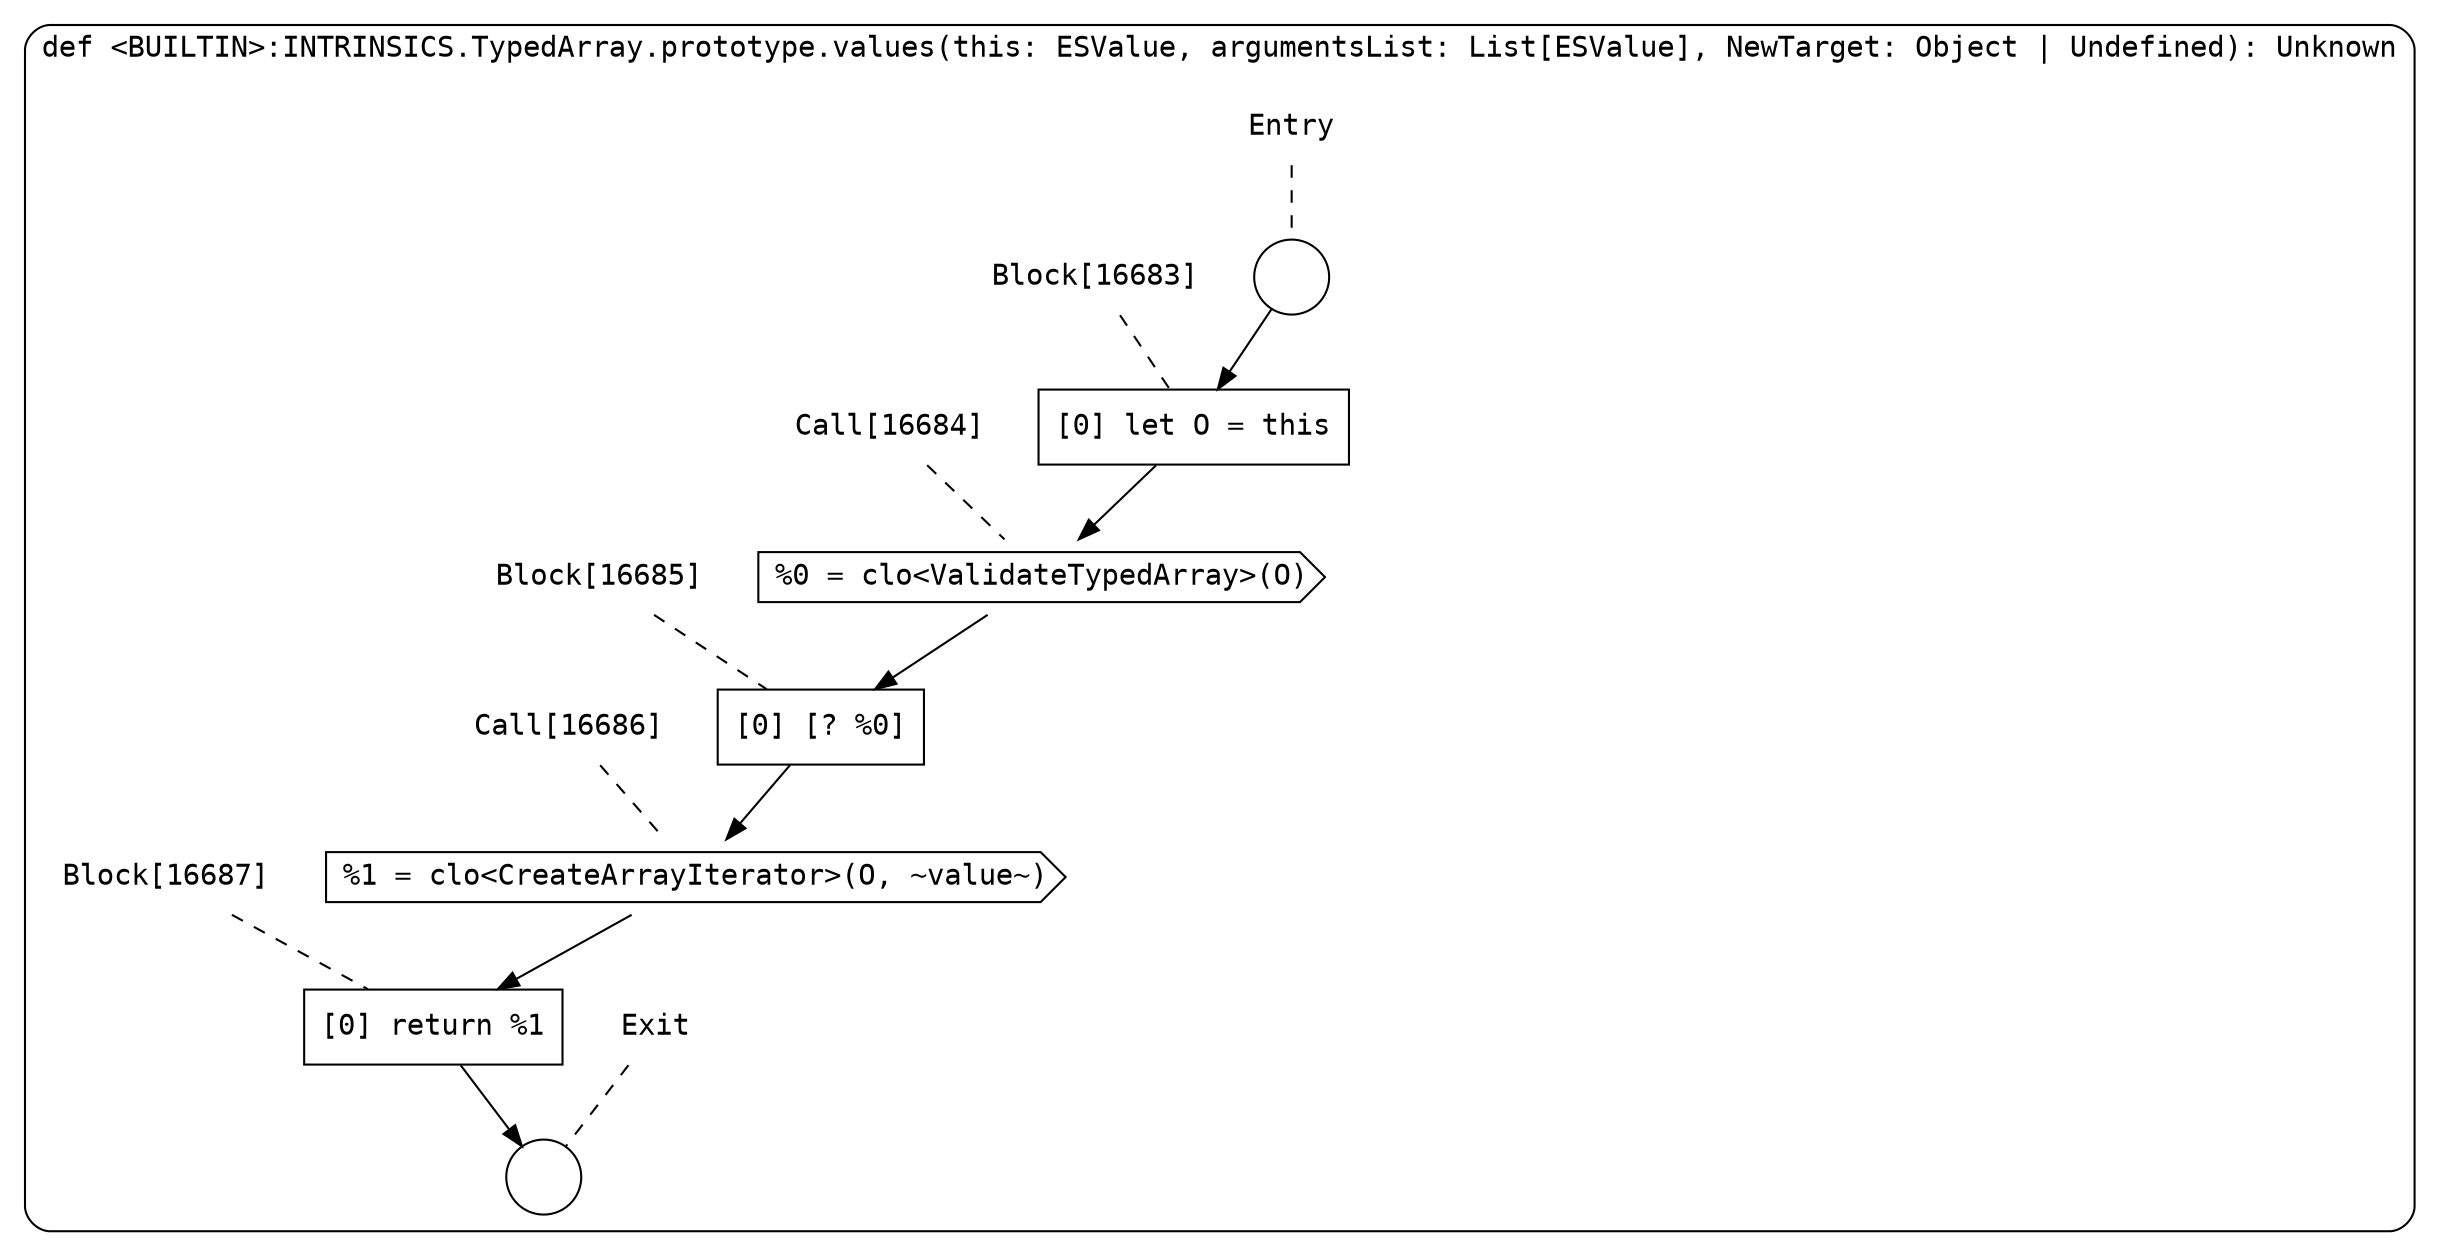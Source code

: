 digraph {
  graph [fontname = "Consolas"]
  node [fontname = "Consolas"]
  edge [fontname = "Consolas"]
  subgraph cluster2418 {
    label = "def <BUILTIN>:INTRINSICS.TypedArray.prototype.values(this: ESValue, argumentsList: List[ESValue], NewTarget: Object | Undefined): Unknown"
    style = rounded
    cluster2418_entry_name [shape=none, label=<<font color="black">Entry</font>>]
    cluster2418_entry_name -> cluster2418_entry [arrowhead=none, color="black", style=dashed]
    cluster2418_entry [shape=circle label=" " color="black" fillcolor="white" style=filled]
    cluster2418_entry -> node16683 [color="black"]
    cluster2418_exit_name [shape=none, label=<<font color="black">Exit</font>>]
    cluster2418_exit_name -> cluster2418_exit [arrowhead=none, color="black", style=dashed]
    cluster2418_exit [shape=circle label=" " color="black" fillcolor="white" style=filled]
    node16683_name [shape=none, label=<<font color="black">Block[16683]</font>>]
    node16683_name -> node16683 [arrowhead=none, color="black", style=dashed]
    node16683 [shape=box, label=<<font color="black">[0] let O = this<BR ALIGN="LEFT"/></font>> color="black" fillcolor="white", style=filled]
    node16683 -> node16684 [color="black"]
    node16684_name [shape=none, label=<<font color="black">Call[16684]</font>>]
    node16684_name -> node16684 [arrowhead=none, color="black", style=dashed]
    node16684 [shape=cds, label=<<font color="black">%0 = clo&lt;ValidateTypedArray&gt;(O)</font>> color="black" fillcolor="white", style=filled]
    node16684 -> node16685 [color="black"]
    node16685_name [shape=none, label=<<font color="black">Block[16685]</font>>]
    node16685_name -> node16685 [arrowhead=none, color="black", style=dashed]
    node16685 [shape=box, label=<<font color="black">[0] [? %0]<BR ALIGN="LEFT"/></font>> color="black" fillcolor="white", style=filled]
    node16685 -> node16686 [color="black"]
    node16686_name [shape=none, label=<<font color="black">Call[16686]</font>>]
    node16686_name -> node16686 [arrowhead=none, color="black", style=dashed]
    node16686 [shape=cds, label=<<font color="black">%1 = clo&lt;CreateArrayIterator&gt;(O, ~value~)</font>> color="black" fillcolor="white", style=filled]
    node16686 -> node16687 [color="black"]
    node16687_name [shape=none, label=<<font color="black">Block[16687]</font>>]
    node16687_name -> node16687 [arrowhead=none, color="black", style=dashed]
    node16687 [shape=box, label=<<font color="black">[0] return %1<BR ALIGN="LEFT"/></font>> color="black" fillcolor="white", style=filled]
    node16687 -> cluster2418_exit [color="black"]
  }
}